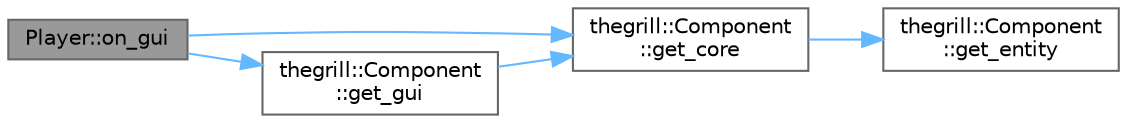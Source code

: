 digraph "Player::on_gui"
{
 // LATEX_PDF_SIZE
  bgcolor="transparent";
  edge [fontname=Helvetica,fontsize=10,labelfontname=Helvetica,labelfontsize=10];
  node [fontname=Helvetica,fontsize=10,shape=box,height=0.2,width=0.4];
  rankdir="LR";
  Node1 [id="Node000001",label="Player::on_gui",height=0.2,width=0.4,color="gray40", fillcolor="grey60", style="filled", fontcolor="black",tooltip=" "];
  Node1 -> Node2 [id="edge5_Node000001_Node000002",color="steelblue1",style="solid",tooltip=" "];
  Node2 [id="Node000002",label="thegrill::Component\l::get_core",height=0.2,width=0.4,color="grey40", fillcolor="white", style="filled",URL="$structthegrill_1_1_component.html#a9336bcaea73cfe54b76200b54d454223",tooltip=" "];
  Node2 -> Node3 [id="edge6_Node000002_Node000003",color="steelblue1",style="solid",tooltip=" "];
  Node3 [id="Node000003",label="thegrill::Component\l::get_entity",height=0.2,width=0.4,color="grey40", fillcolor="white", style="filled",URL="$structthegrill_1_1_component.html#acc754d2dc8e9915ebf5b5eb666409d51",tooltip=" "];
  Node1 -> Node4 [id="edge7_Node000001_Node000004",color="steelblue1",style="solid",tooltip=" "];
  Node4 [id="Node000004",label="thegrill::Component\l::get_gui",height=0.2,width=0.4,color="grey40", fillcolor="white", style="filled",URL="$structthegrill_1_1_component.html#ad2d32c2c0c657629f821720628b3bdd8",tooltip=" "];
  Node4 -> Node2 [id="edge8_Node000004_Node000002",color="steelblue1",style="solid",tooltip=" "];
}
